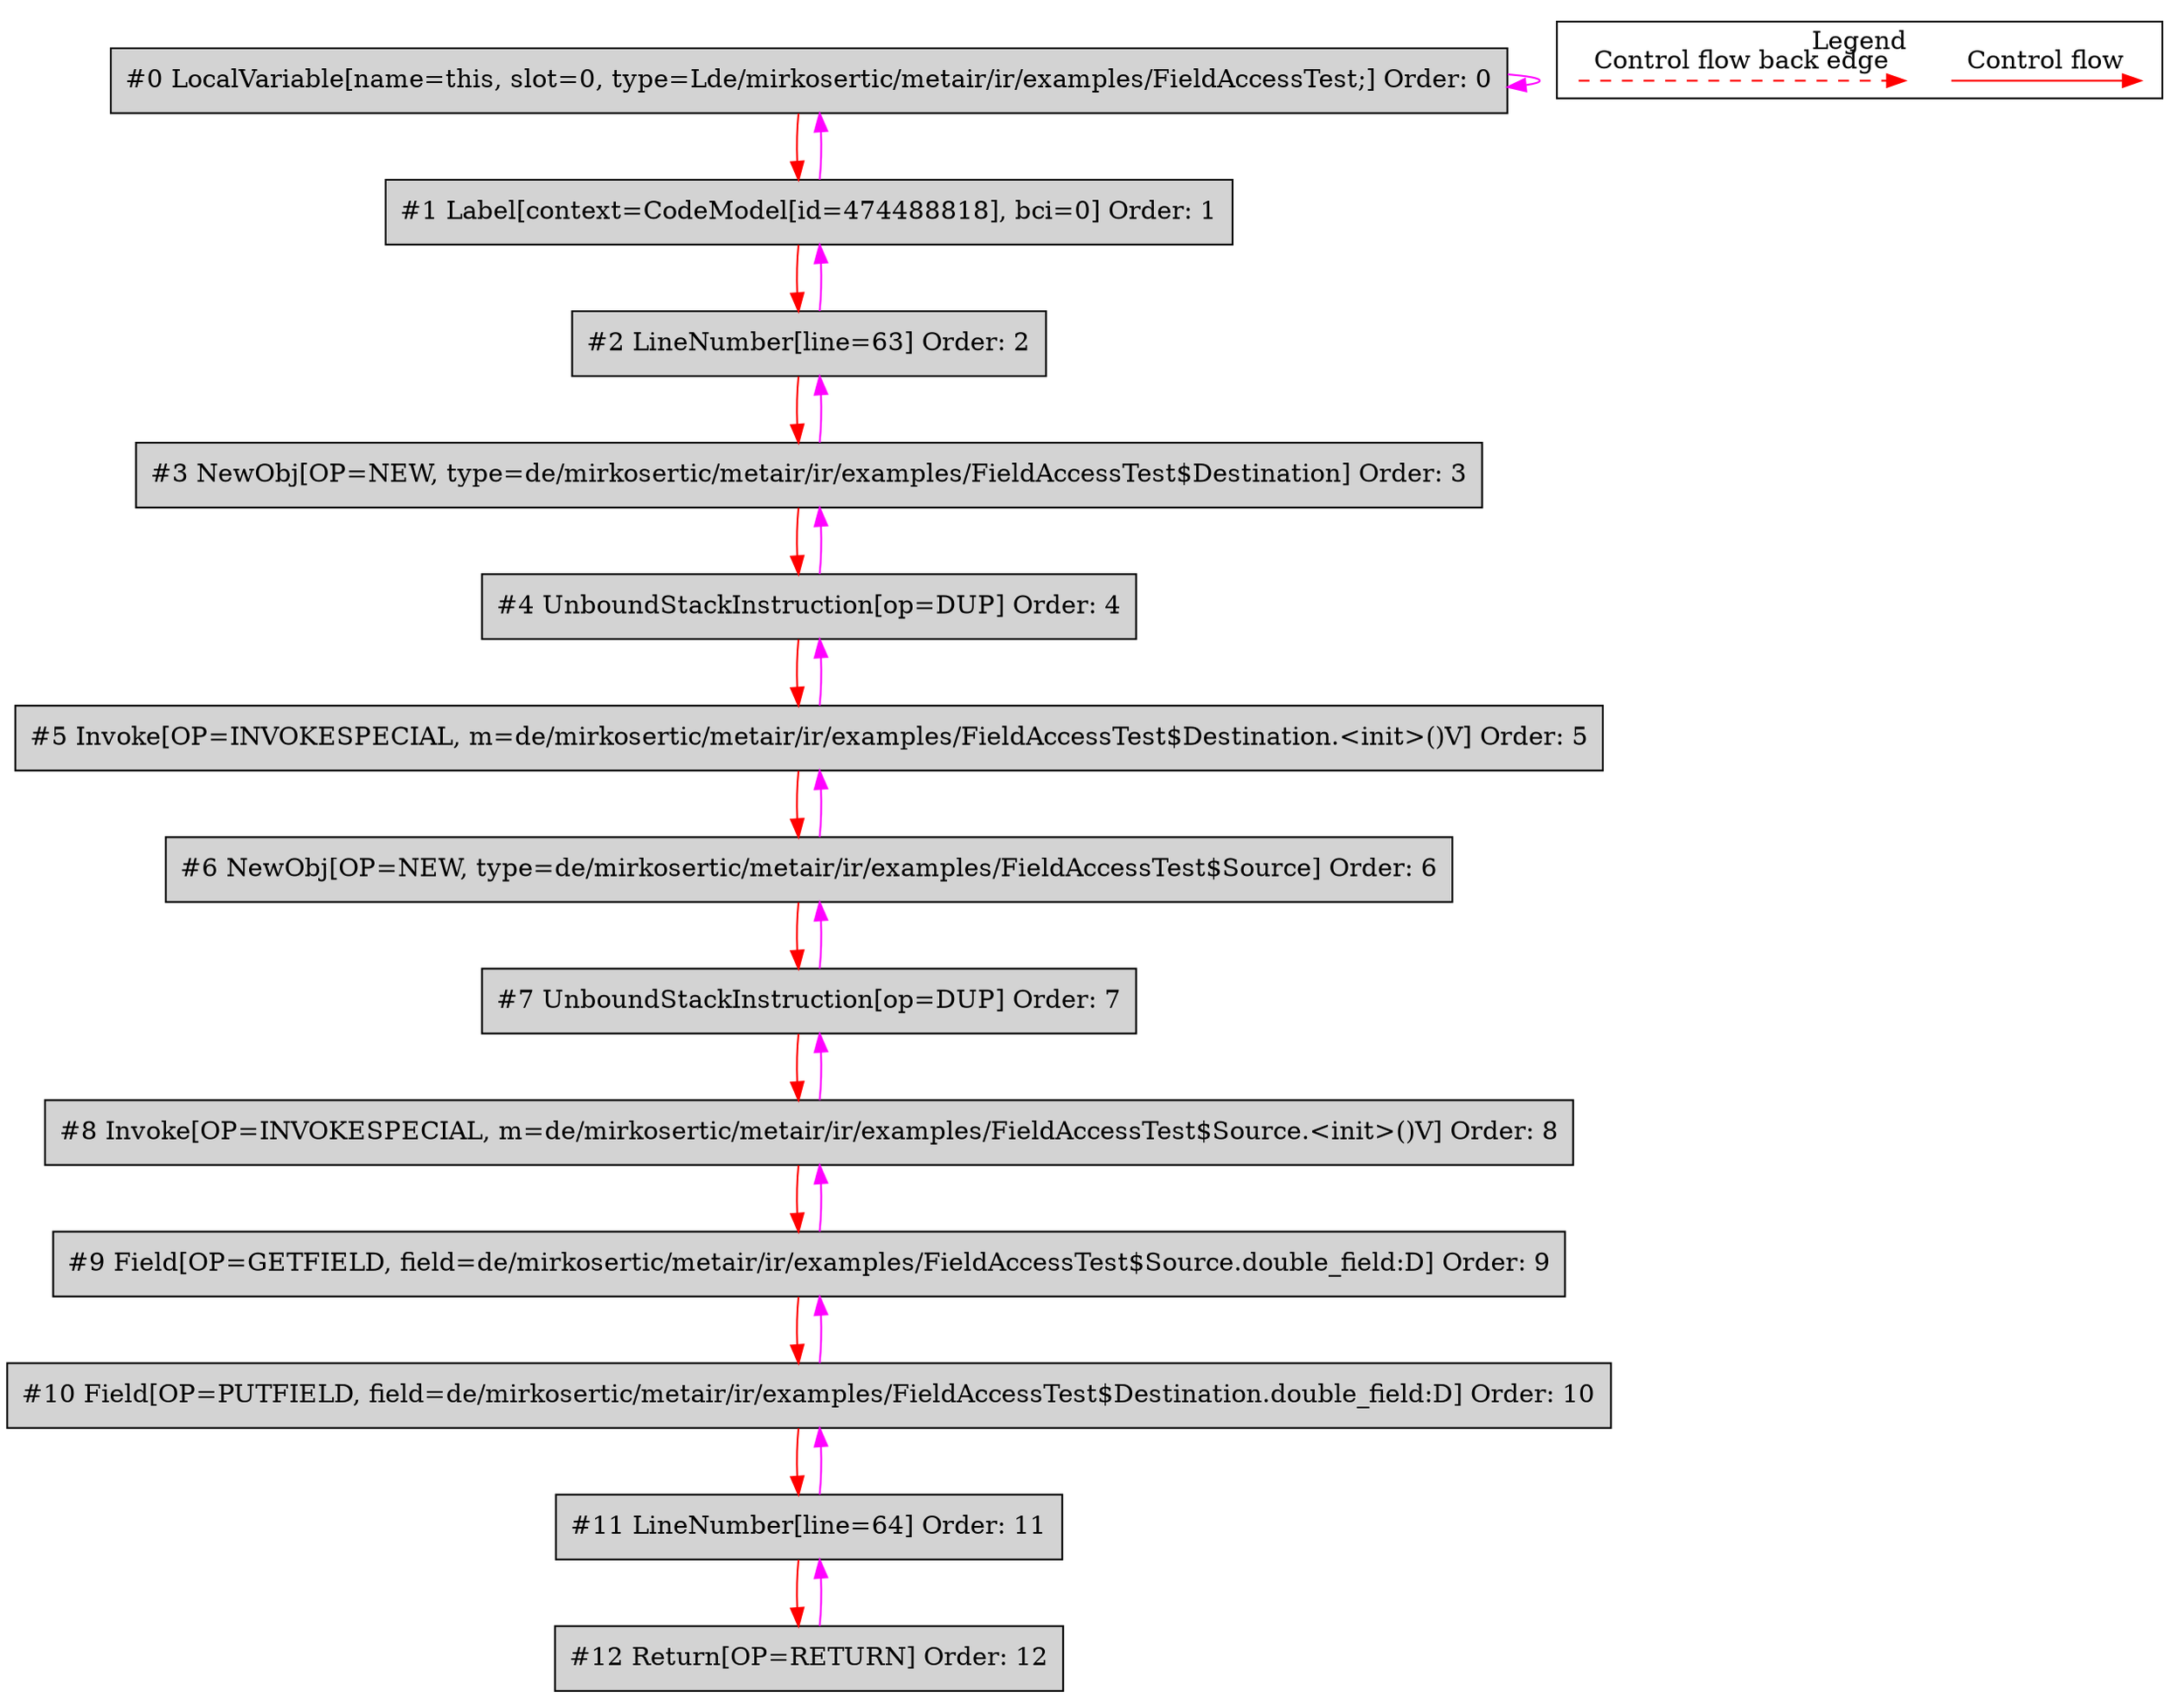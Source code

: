 digraph {
 ordering="in";
 node0[label="#0 LocalVariable[name=this, slot=0, type=Lde/mirkosertic/metair/ir/examples/FieldAccessTest;] Order: 0", shape=box, fillcolor=lightgrey, style=filled];
 node1[label="#1 Label[context=CodeModel[id=474488818], bci=0] Order: 1", shape=box, fillcolor=lightgrey, style=filled];
 node2[label="#2 LineNumber[line=63] Order: 2", shape=box, fillcolor=lightgrey, style=filled];
 node3[label="#3 NewObj[OP=NEW, type=de/mirkosertic/metair/ir/examples/FieldAccessTest$Destination] Order: 3", shape=box, fillcolor=lightgrey, style=filled];
 node4[label="#4 UnboundStackInstruction[op=DUP] Order: 4", shape=box, fillcolor=lightgrey, style=filled];
 node5[label="#5 Invoke[OP=INVOKESPECIAL, m=de/mirkosertic/metair/ir/examples/FieldAccessTest$Destination.<init>()V] Order: 5", shape=box, fillcolor=lightgrey, style=filled];
 node6[label="#6 NewObj[OP=NEW, type=de/mirkosertic/metair/ir/examples/FieldAccessTest$Source] Order: 6", shape=box, fillcolor=lightgrey, style=filled];
 node7[label="#7 UnboundStackInstruction[op=DUP] Order: 7", shape=box, fillcolor=lightgrey, style=filled];
 node8[label="#8 Invoke[OP=INVOKESPECIAL, m=de/mirkosertic/metair/ir/examples/FieldAccessTest$Source.<init>()V] Order: 8", shape=box, fillcolor=lightgrey, style=filled];
 node9[label="#9 Field[OP=GETFIELD, field=de/mirkosertic/metair/ir/examples/FieldAccessTest$Source.double_field:D] Order: 9", shape=box, fillcolor=lightgrey, style=filled];
 node10[label="#10 Field[OP=PUTFIELD, field=de/mirkosertic/metair/ir/examples/FieldAccessTest$Destination.double_field:D] Order: 10", shape=box, fillcolor=lightgrey, style=filled];
 node11[label="#11 LineNumber[line=64] Order: 11", shape=box, fillcolor=lightgrey, style=filled];
 node12[label="#12 Return[OP=RETURN] Order: 12", shape=box, fillcolor=lightgrey, style=filled];
 node0 -> node0[color=fuchsia];
 node0 -> node1[color=red];
 node1 -> node0[color=fuchsia];
 node1 -> node2[color=red];
 node2 -> node1[color=fuchsia];
 node2 -> node3[color=red];
 node3 -> node2[color=fuchsia];
 node3 -> node4[color=red];
 node4 -> node3[color=fuchsia];
 node4 -> node5[color=red];
 node5 -> node4[color=fuchsia];
 node5 -> node6[color=red];
 node6 -> node5[color=fuchsia];
 node6 -> node7[color=red];
 node7 -> node6[color=fuchsia];
 node7 -> node8[color=red];
 node8 -> node7[color=fuchsia];
 node8 -> node9[color=red];
 node9 -> node8[color=fuchsia];
 node9 -> node10[color=red];
 node10 -> node9[color=fuchsia];
 node10 -> node11[color=red];
 node11 -> node10[color=fuchsia];
 node11 -> node12[color=red];
 node12 -> node11[color=fuchsia];
 subgraph cluster_000 {
  label = "Legend";
  node [shape=point]
  {
   rank=same;
   c0 [style = invis];
   c1 [style = invis];
   c2 [style = invis];
   c3 [style = invis];
  }
  c0 -> c1 [label="Control flow", style=solid, color=red]
  c2 -> c3 [label="Control flow back edge", style=dashed, color=red]
 }

}
